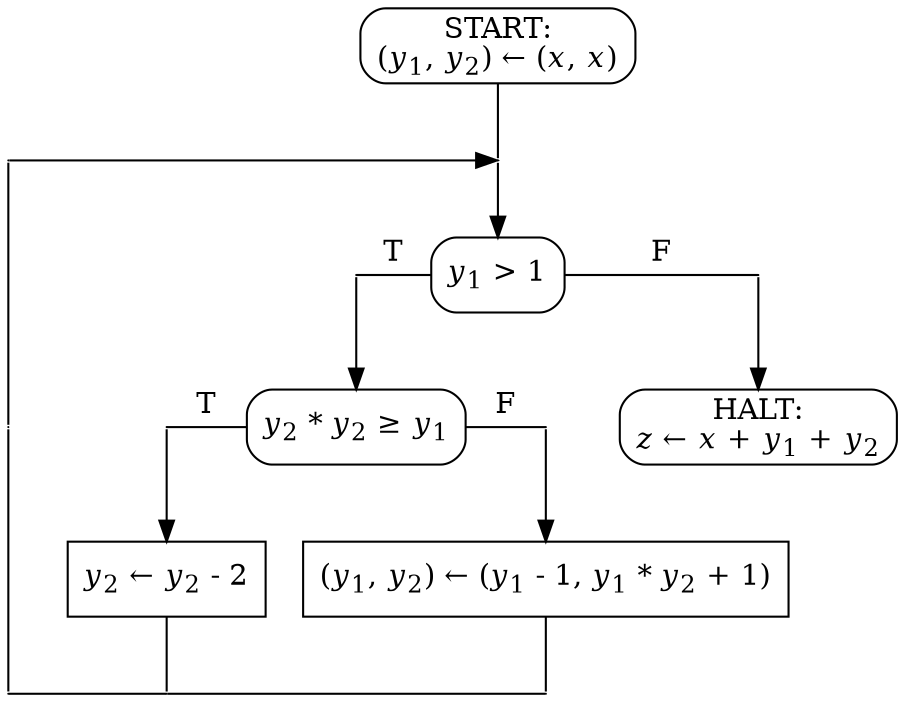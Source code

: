 digraph G{
/* nodes by levels */
node[shape=rectangle];
START[style=rounded, label=<START:<br/>(<i>y</i><sub>1</sub>, <i>y</i><sub>2</sub>) &larr; (<i>x</i>, <i>x</i>)>];
TEST1[style=rounded, label=<<i>y</i><sub>1</sub> &gt; 1>];
TEST2[style=rounded, label=<<i>y</i><sub>2</sub> * <i>y</i><sub>2</sub> &ge; <i>y</i><sub>1</sub>>];
ASSIGN1[label=<(<i>y</i><sub>1</sub>, <i>y</i><sub>2</sub>) &larr; (<i>y</i><sub>1</sub> - 1, <i>y</i><sub>1</sub> * <i>y</i><sub>2</sub> + 1)>];
ASSIGN2[label=<<i>y</i><sub>2</sub> &larr; <i>y</i><sub>2</sub> - 2>];
HALT[style=rounded, label=<HALT:<br/><i>z</i> &larr; <i>x</i> + <i>y</i><sub>1</sub> + <i>y</i><sub>2</sub>>];

/* edges */
node [shape=point, width=0];
START -> p2 [weight=8, arrowhead=none]; p2 -> TEST1 [weight=8];
{rank = same; p1 -> p2; }
p1 -> p10 [weight=8, arrowhead=none];
{rank = same; p3 -> TEST1 [label="T", arrowhead=none]; TEST1 -> p4 [label="F", arrowhead=none]; }
p3 -> TEST2 [weight=8];
p4 -> HALT [weight=8];

p10 -> p5 [weight=8, style="invis"];
p5 -> TEST2 [label="T", arrowhead=none];
TEST2 -> p6 [label="F", arrowhead=none];
p6 -> HALT [weight=8, style="invis"];
{rank = same; p10; p5; TEST2; p6; HALT; }
p5 -> ASSIGN2 [weight=12];
p6 -> ASSIGN1 [weight=8];
p10 -> p7 [weight=10, arrowhead=none];
{rank=same; ASSIGN2; ASSIGN1; }
ASSIGN2 -> p8 [weight=8, arrowhead=none];
ASSIGN1 -> p9 [weight=8, arrowhead=none];
{ rank=same; p7 -> p8 [arrowhead=none]; p8 -> p9 [arrowhead=none]; }
}
